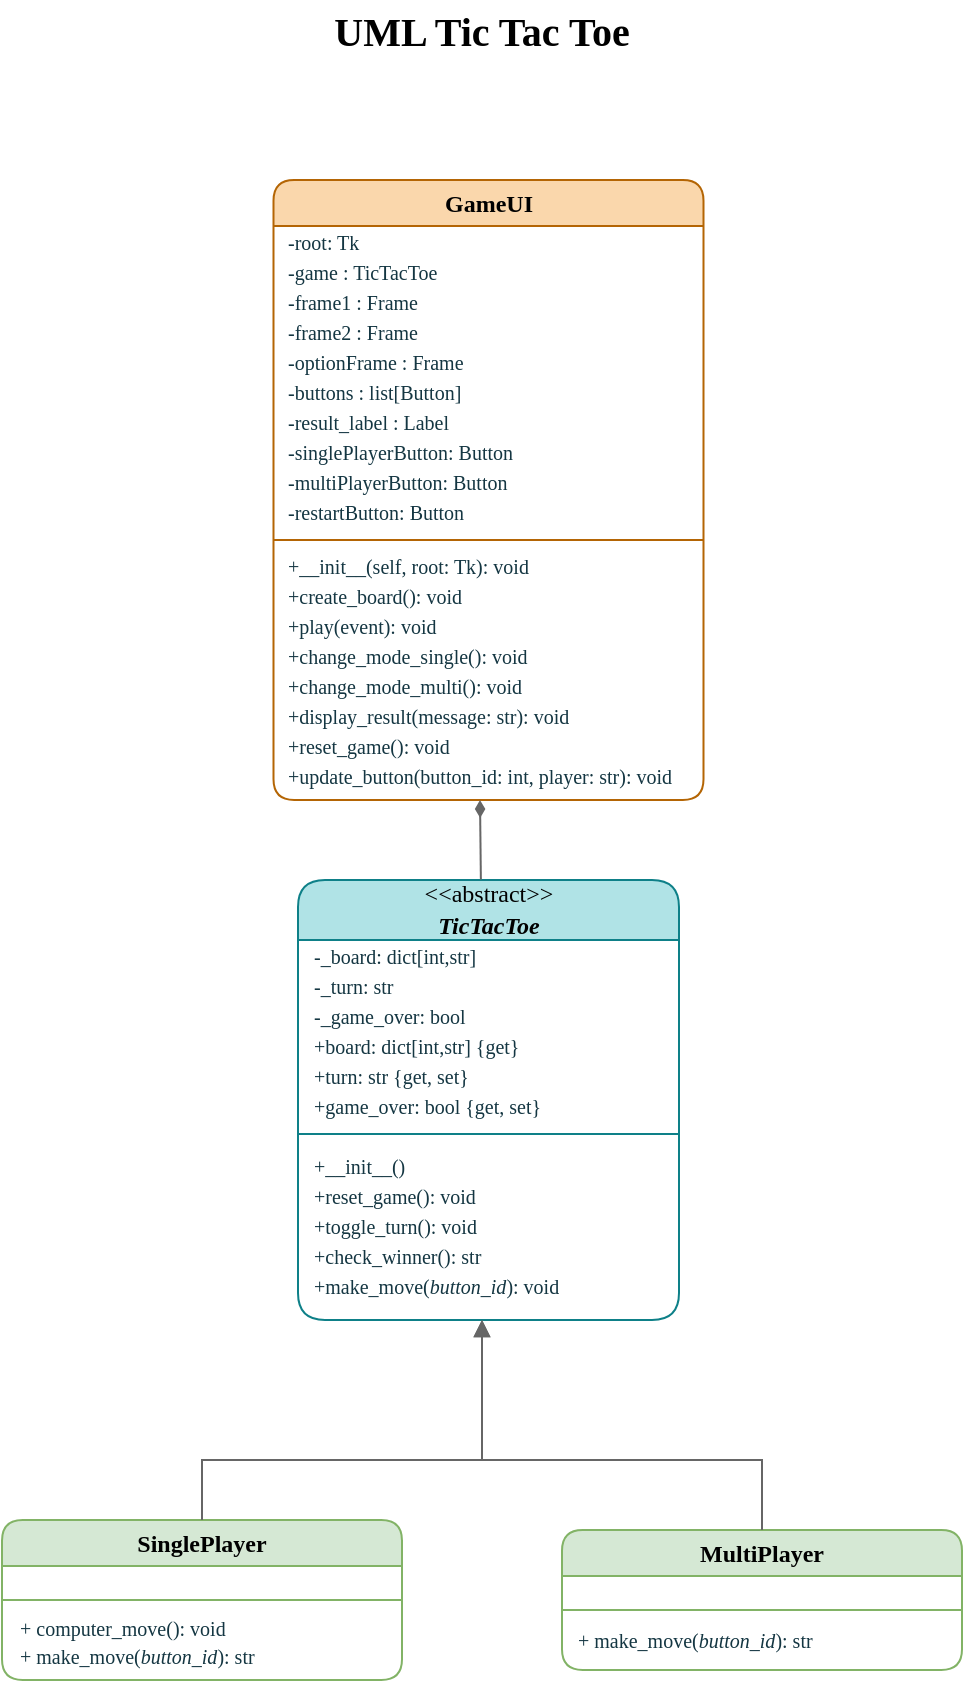 <mxfile version="24.8.4">
  <diagram id="C5RBs43oDa-KdzZeNtuy" name="Page-1">
    <mxGraphModel dx="1017" dy="1277" grid="1" gridSize="10" guides="1" tooltips="1" connect="1" arrows="1" fold="1" page="1" pageScale="1" pageWidth="827" pageHeight="1169" math="0" shadow="0">
      <root>
        <mxCell id="WIyWlLk6GJQsqaUBKTNV-0" />
        <mxCell id="WIyWlLk6GJQsqaUBKTNV-1" parent="WIyWlLk6GJQsqaUBKTNV-0" />
        <mxCell id="yLoTYEVH0sTe2W0TpJp4-2" value="&lt;font face=&quot;Times New Roman&quot;&gt;GameUI&lt;/font&gt;" style="swimlane;whiteSpace=wrap;html=1;hachureGap=4;fontFamily=Architects Daughter;fontSource=https%3A%2F%2Ffonts.googleapis.com%2Fcss%3Ffamily%3DArchitects%2BDaughter;rounded=1;labelBackgroundColor=none;fillColor=#fad7ac;strokeColor=#b46504;" parent="WIyWlLk6GJQsqaUBKTNV-1" vertex="1">
          <mxGeometry x="309.75" y="260" width="215" height="310" as="geometry">
            <mxRectangle x="310" y="60" width="90" height="30" as="alternateBounds" />
          </mxGeometry>
        </mxCell>
        <mxCell id="yLoTYEVH0sTe2W0TpJp4-4" value="&lt;font style=&quot;font-size: 10px;&quot; face=&quot;Times New Roman&quot;&gt;-root: Tk&lt;/font&gt;" style="text;html=1;align=left;verticalAlign=middle;whiteSpace=wrap;rounded=1;fontFamily=Architects Daughter;fontSource=https%3A%2F%2Ffonts.googleapis.com%2Fcss%3Ffamily%3DArchitects%2BDaughter;fontSize=10;labelBackgroundColor=none;fontColor=#143642;" parent="yLoTYEVH0sTe2W0TpJp4-2" vertex="1">
          <mxGeometry x="5" y="23" width="185" height="15" as="geometry" />
        </mxCell>
        <mxCell id="yLoTYEVH0sTe2W0TpJp4-6" value="&lt;font style=&quot;font-size: 10px;&quot; face=&quot;Times New Roman&quot;&gt;-game : TicTacToe&lt;/font&gt;" style="text;html=1;align=left;verticalAlign=middle;whiteSpace=wrap;rounded=1;fontFamily=Architects Daughter;fontSource=https%3A%2F%2Ffonts.googleapis.com%2Fcss%3Ffamily%3DArchitects%2BDaughter;fontSize=10;labelBackgroundColor=none;fontColor=#143642;" parent="yLoTYEVH0sTe2W0TpJp4-2" vertex="1">
          <mxGeometry x="5" y="38" width="185" height="15" as="geometry" />
        </mxCell>
        <mxCell id="yLoTYEVH0sTe2W0TpJp4-7" value="&lt;font style=&quot;font-size: 10px;&quot; face=&quot;Times New Roman&quot;&gt;-frame1 : Frame&lt;/font&gt;" style="text;html=1;align=left;verticalAlign=middle;whiteSpace=wrap;rounded=1;fontFamily=Architects Daughter;fontSource=https%3A%2F%2Ffonts.googleapis.com%2Fcss%3Ffamily%3DArchitects%2BDaughter;fontSize=10;labelBackgroundColor=none;fontColor=#143642;" parent="yLoTYEVH0sTe2W0TpJp4-2" vertex="1">
          <mxGeometry x="5" y="53" width="185" height="15" as="geometry" />
        </mxCell>
        <mxCell id="yLoTYEVH0sTe2W0TpJp4-8" value="&lt;font style=&quot;font-size: 10px;&quot;&gt;-frame2 : Frame&lt;/font&gt;" style="text;html=1;align=left;verticalAlign=middle;whiteSpace=wrap;rounded=1;fontFamily=Times New Roman;fontSize=10;labelBackgroundColor=none;fontColor=#143642;" parent="yLoTYEVH0sTe2W0TpJp4-2" vertex="1">
          <mxGeometry x="5" y="68" width="185" height="15" as="geometry" />
        </mxCell>
        <mxCell id="yLoTYEVH0sTe2W0TpJp4-9" value="&lt;font style=&quot;font-size: 10px;&quot; face=&quot;Times New Roman&quot;&gt;-optionFrame : Frame&lt;/font&gt;" style="text;html=1;align=left;verticalAlign=middle;whiteSpace=wrap;rounded=1;fontFamily=Architects Daughter;fontSource=https%3A%2F%2Ffonts.googleapis.com%2Fcss%3Ffamily%3DArchitects%2BDaughter;fontSize=10;labelBackgroundColor=none;fontColor=#143642;" parent="yLoTYEVH0sTe2W0TpJp4-2" vertex="1">
          <mxGeometry x="5" y="83" width="185" height="15" as="geometry" />
        </mxCell>
        <mxCell id="yLoTYEVH0sTe2W0TpJp4-3" value="" style="endArrow=none;html=1;rounded=1;hachureGap=4;fontFamily=Architects Daughter;fontSource=https%3A%2F%2Ffonts.googleapis.com%2Fcss%3Ffamily%3DArchitects%2BDaughter;exitX=0;exitY=0.5;exitDx=0;exitDy=0;labelBackgroundColor=none;strokeColor=#b46504;fontColor=default;fillColor=#fad7ac;" parent="yLoTYEVH0sTe2W0TpJp4-2" edge="1">
          <mxGeometry width="50" height="50" relative="1" as="geometry">
            <mxPoint y="180" as="sourcePoint" />
            <mxPoint x="215" y="180" as="targetPoint" />
          </mxGeometry>
        </mxCell>
        <mxCell id="yLoTYEVH0sTe2W0TpJp4-10" value="&lt;font style=&quot;font-size: 10px;&quot; face=&quot;Times New Roman&quot;&gt;-buttons : list[Button]&lt;/font&gt;" style="text;html=1;align=left;verticalAlign=middle;whiteSpace=wrap;rounded=1;fontFamily=Architects Daughter;fontSource=https%3A%2F%2Ffonts.googleapis.com%2Fcss%3Ffamily%3DArchitects%2BDaughter;fontSize=10;labelBackgroundColor=none;fontColor=#143642;" parent="yLoTYEVH0sTe2W0TpJp4-2" vertex="1">
          <mxGeometry x="5" y="98" width="185" height="15" as="geometry" />
        </mxCell>
        <mxCell id="yLoTYEVH0sTe2W0TpJp4-11" value="&lt;font style=&quot;font-size: 10px;&quot; face=&quot;Times New Roman&quot;&gt;-result_label : Label&lt;/font&gt;" style="text;html=1;align=left;verticalAlign=middle;whiteSpace=wrap;rounded=1;fontFamily=Architects Daughter;fontSource=https%3A%2F%2Ffonts.googleapis.com%2Fcss%3Ffamily%3DArchitects%2BDaughter;fontSize=10;labelBackgroundColor=none;fontColor=#143642;" parent="yLoTYEVH0sTe2W0TpJp4-2" vertex="1">
          <mxGeometry x="5" y="113" width="185" height="15" as="geometry" />
        </mxCell>
        <mxCell id="yLoTYEVH0sTe2W0TpJp4-13" value="&lt;font style=&quot;font-size: 10px;&quot; face=&quot;Times New Roman&quot;&gt;+__init__(self, root: Tk): void&lt;/font&gt;" style="text;html=1;align=left;verticalAlign=middle;whiteSpace=wrap;rounded=1;fontFamily=Architects Daughter;fontSource=https%3A%2F%2Ffonts.googleapis.com%2Fcss%3Ffamily%3DArchitects%2BDaughter;fontSize=10;labelBackgroundColor=none;fontColor=#143642;" parent="yLoTYEVH0sTe2W0TpJp4-2" vertex="1">
          <mxGeometry x="5" y="185" width="185" height="15" as="geometry" />
        </mxCell>
        <mxCell id="yLoTYEVH0sTe2W0TpJp4-14" value="&lt;font style=&quot;font-size: 10px;&quot; face=&quot;Times New Roman&quot;&gt;+create_board(): void&lt;/font&gt;" style="text;html=1;align=left;verticalAlign=middle;whiteSpace=wrap;rounded=1;fontFamily=Architects Daughter;fontSource=https%3A%2F%2Ffonts.googleapis.com%2Fcss%3Ffamily%3DArchitects%2BDaughter;fontSize=10;labelBackgroundColor=none;fontColor=#143642;" parent="yLoTYEVH0sTe2W0TpJp4-2" vertex="1">
          <mxGeometry x="5" y="200" width="200" height="15" as="geometry" />
        </mxCell>
        <mxCell id="yLoTYEVH0sTe2W0TpJp4-15" value="&lt;font face=&quot;Times New Roman&quot;&gt;+play(event): void&lt;/font&gt;" style="text;html=1;align=left;verticalAlign=middle;whiteSpace=wrap;rounded=1;fontFamily=Architects Daughter;fontSource=https%3A%2F%2Ffonts.googleapis.com%2Fcss%3Ffamily%3DArchitects%2BDaughter;fontSize=10;labelBackgroundColor=none;fontColor=#143642;" parent="yLoTYEVH0sTe2W0TpJp4-2" vertex="1">
          <mxGeometry x="5" y="215" width="200" height="15" as="geometry" />
        </mxCell>
        <mxCell id="yLoTYEVH0sTe2W0TpJp4-16" value="&lt;font style=&quot;font-size: 10px;&quot;&gt;+change_mode_single(): void&lt;/font&gt;" style="text;html=1;align=left;verticalAlign=middle;whiteSpace=wrap;rounded=1;fontFamily=Times New Roman;fontSize=10;labelBackgroundColor=none;fontColor=#143642;" parent="yLoTYEVH0sTe2W0TpJp4-2" vertex="1">
          <mxGeometry x="5" y="230" width="200" height="15" as="geometry" />
        </mxCell>
        <mxCell id="yLoTYEVH0sTe2W0TpJp4-17" value="&lt;font style=&quot;font-size: 10px;&quot; face=&quot;Times New Roman&quot;&gt;+change_mode_multi(): void&lt;/font&gt;" style="text;html=1;align=left;verticalAlign=middle;whiteSpace=wrap;rounded=1;fontFamily=Architects Daughter;fontSource=https%3A%2F%2Ffonts.googleapis.com%2Fcss%3Ffamily%3DArchitects%2BDaughter;fontSize=10;labelBackgroundColor=none;fontColor=#143642;" parent="yLoTYEVH0sTe2W0TpJp4-2" vertex="1">
          <mxGeometry x="5" y="245" width="200" height="15" as="geometry" />
        </mxCell>
        <mxCell id="yLoTYEVH0sTe2W0TpJp4-18" value="&lt;font face=&quot;Times New Roman&quot;&gt;+display_result(message: str): void&lt;/font&gt;" style="text;html=1;align=left;verticalAlign=middle;whiteSpace=wrap;rounded=1;fontFamily=Architects Daughter;fontSource=https%3A%2F%2Ffonts.googleapis.com%2Fcss%3Ffamily%3DArchitects%2BDaughter;fontSize=10;labelBackgroundColor=none;fontColor=#143642;" parent="yLoTYEVH0sTe2W0TpJp4-2" vertex="1">
          <mxGeometry x="5" y="260" width="200" height="15" as="geometry" />
        </mxCell>
        <mxCell id="yLoTYEVH0sTe2W0TpJp4-19" value="&lt;font style=&quot;font-size: 10px;&quot; face=&quot;Times New Roman&quot;&gt;+reset_game(): void&lt;/font&gt;" style="text;html=1;align=left;verticalAlign=middle;whiteSpace=wrap;rounded=1;fontFamily=Architects Daughter;fontSource=https%3A%2F%2Ffonts.googleapis.com%2Fcss%3Ffamily%3DArchitects%2BDaughter;fontSize=10;labelBackgroundColor=none;fontColor=#143642;" parent="yLoTYEVH0sTe2W0TpJp4-2" vertex="1">
          <mxGeometry x="5" y="275" width="200" height="15" as="geometry" />
        </mxCell>
        <mxCell id="yLoTYEVH0sTe2W0TpJp4-20" value="&lt;font style=&quot;font-size: 10px;&quot; face=&quot;Times New Roman&quot;&gt;+update_button(button_id: int, player: str): void&lt;/font&gt;" style="text;html=1;align=left;verticalAlign=middle;whiteSpace=wrap;rounded=1;fontFamily=Architects Daughter;fontSource=https%3A%2F%2Ffonts.googleapis.com%2Fcss%3Ffamily%3DArchitects%2BDaughter;fontSize=10;labelBackgroundColor=none;fontColor=#143642;" parent="yLoTYEVH0sTe2W0TpJp4-2" vertex="1">
          <mxGeometry x="5" y="290" width="200" height="15" as="geometry" />
        </mxCell>
        <mxCell id="qJJ_jbd9QOS4TfP3q5ES-0" value="&lt;font style=&quot;font-size: 10px;&quot; face=&quot;Times New Roman&quot;&gt;-restartButton: Button&lt;/font&gt;" style="text;html=1;align=left;verticalAlign=middle;whiteSpace=wrap;rounded=1;fontFamily=Architects Daughter;fontSource=https%3A%2F%2Ffonts.googleapis.com%2Fcss%3Ffamily%3DArchitects%2BDaughter;fontSize=10;labelBackgroundColor=none;fontColor=#143642;" vertex="1" parent="yLoTYEVH0sTe2W0TpJp4-2">
          <mxGeometry x="5" y="158" width="185" height="15" as="geometry" />
        </mxCell>
        <mxCell id="qJJ_jbd9QOS4TfP3q5ES-1" value="&lt;font style=&quot;font-size: 10px;&quot; face=&quot;Times New Roman&quot;&gt;-multiPlayerButton: Button&lt;/font&gt;" style="text;html=1;align=left;verticalAlign=middle;whiteSpace=wrap;rounded=1;fontFamily=Architects Daughter;fontSource=https%3A%2F%2Ffonts.googleapis.com%2Fcss%3Ffamily%3DArchitects%2BDaughter;fontSize=10;labelBackgroundColor=none;fontColor=#143642;" vertex="1" parent="yLoTYEVH0sTe2W0TpJp4-2">
          <mxGeometry x="5" y="143" width="185" height="15" as="geometry" />
        </mxCell>
        <mxCell id="qJJ_jbd9QOS4TfP3q5ES-2" value="&lt;font style=&quot;font-size: 10px;&quot; face=&quot;Times New Roman&quot;&gt;-singlePlayerButton: Button&lt;/font&gt;" style="text;html=1;align=left;verticalAlign=middle;whiteSpace=wrap;rounded=1;fontFamily=Architects Daughter;fontSource=https%3A%2F%2Ffonts.googleapis.com%2Fcss%3Ffamily%3DArchitects%2BDaughter;fontSize=10;labelBackgroundColor=none;fontColor=#143642;" vertex="1" parent="yLoTYEVH0sTe2W0TpJp4-2">
          <mxGeometry x="5" y="128" width="185" height="15" as="geometry" />
        </mxCell>
        <mxCell id="yLoTYEVH0sTe2W0TpJp4-21" value="&lt;font style=&quot;font-weight: normal;&quot; face=&quot;Times New Roman&quot;&gt;&amp;lt;&amp;lt;abstract&amp;gt;&amp;gt;&lt;/font&gt;&lt;div&gt;&lt;font face=&quot;Times New Roman&quot;&gt;&lt;i&gt;TicTacToe&lt;/i&gt;&lt;/font&gt;&lt;/div&gt;" style="swimlane;whiteSpace=wrap;html=1;hachureGap=4;fontFamily=Architects Daughter;fontSource=https%3A%2F%2Ffonts.googleapis.com%2Fcss%3Ffamily%3DArchitects%2BDaughter;startSize=30;rounded=1;labelBackgroundColor=none;fillColor=#b0e3e6;strokeColor=#0e8088;" parent="WIyWlLk6GJQsqaUBKTNV-1" vertex="1">
          <mxGeometry x="322" y="610" width="190.5" height="220" as="geometry">
            <mxRectangle x="304" y="390" width="100" height="40" as="alternateBounds" />
          </mxGeometry>
        </mxCell>
        <mxCell id="yLoTYEVH0sTe2W0TpJp4-22" value="&lt;font style=&quot;font-size: 10px;&quot; face=&quot;Times New Roman&quot;&gt;-_board: dict[int,str]&lt;/font&gt;" style="text;html=1;align=left;verticalAlign=middle;whiteSpace=wrap;rounded=1;fontFamily=Architects Daughter;fontSource=https%3A%2F%2Ffonts.googleapis.com%2Fcss%3Ffamily%3DArchitects%2BDaughter;fontSize=10;labelBackgroundColor=none;fontColor=#143642;" parent="yLoTYEVH0sTe2W0TpJp4-21" vertex="1">
          <mxGeometry x="6" y="30" width="185" height="15" as="geometry" />
        </mxCell>
        <mxCell id="yLoTYEVH0sTe2W0TpJp4-23" value="&lt;font style=&quot;font-size: 10px;&quot; face=&quot;Times New Roman&quot;&gt;-_turn: str&lt;/font&gt;" style="text;html=1;align=left;verticalAlign=middle;whiteSpace=wrap;rounded=1;fontFamily=Architects Daughter;fontSource=https%3A%2F%2Ffonts.googleapis.com%2Fcss%3Ffamily%3DArchitects%2BDaughter;fontSize=10;labelBackgroundColor=none;fontColor=#143642;" parent="yLoTYEVH0sTe2W0TpJp4-21" vertex="1">
          <mxGeometry x="6" y="45" width="185" height="15" as="geometry" />
        </mxCell>
        <mxCell id="yLoTYEVH0sTe2W0TpJp4-24" value="&lt;font style=&quot;font-size: 10px;&quot; face=&quot;Times New Roman&quot;&gt;-_game_over: bool&lt;/font&gt;" style="text;html=1;align=left;verticalAlign=middle;whiteSpace=wrap;rounded=1;fontFamily=Architects Daughter;fontSource=https%3A%2F%2Ffonts.googleapis.com%2Fcss%3Ffamily%3DArchitects%2BDaughter;fontSize=10;labelBackgroundColor=none;fontColor=#143642;" parent="yLoTYEVH0sTe2W0TpJp4-21" vertex="1">
          <mxGeometry x="6" y="60" width="185" height="15" as="geometry" />
        </mxCell>
        <mxCell id="yLoTYEVH0sTe2W0TpJp4-28" value="" style="endArrow=none;html=1;rounded=1;hachureGap=4;fontFamily=Architects Daughter;fontSource=https%3A%2F%2Ffonts.googleapis.com%2Fcss%3Ffamily%3DArchitects%2BDaughter;labelBackgroundColor=none;strokeColor=#0e8088;fontColor=default;fillColor=#b0e3e6;" parent="yLoTYEVH0sTe2W0TpJp4-21" edge="1">
          <mxGeometry width="50" height="50" relative="1" as="geometry">
            <mxPoint x="-0.5" y="127" as="sourcePoint" />
            <mxPoint x="190.5" y="127" as="targetPoint" />
          </mxGeometry>
        </mxCell>
        <mxCell id="yLoTYEVH0sTe2W0TpJp4-30" value="&lt;font style=&quot;font-size: 10px;&quot; face=&quot;Times New Roman&quot;&gt;+reset_game(): void&lt;/font&gt;" style="text;html=1;align=left;verticalAlign=middle;whiteSpace=wrap;rounded=1;fontFamily=Architects Daughter;fontSource=https%3A%2F%2Ffonts.googleapis.com%2Fcss%3Ffamily%3DArchitects%2BDaughter;fontSize=10;labelBackgroundColor=none;fontColor=#143642;" parent="yLoTYEVH0sTe2W0TpJp4-21" vertex="1">
          <mxGeometry x="6" y="150" width="200" height="15" as="geometry" />
        </mxCell>
        <mxCell id="yLoTYEVH0sTe2W0TpJp4-31" value="&lt;font face=&quot;Times New Roman&quot;&gt;+toggle_turn(): void&lt;/font&gt;" style="text;html=1;align=left;verticalAlign=middle;whiteSpace=wrap;rounded=1;fontFamily=Architects Daughter;fontSource=https%3A%2F%2Ffonts.googleapis.com%2Fcss%3Ffamily%3DArchitects%2BDaughter;fontSize=10;labelBackgroundColor=none;fontColor=#143642;" parent="yLoTYEVH0sTe2W0TpJp4-21" vertex="1">
          <mxGeometry x="6" y="165" width="200" height="15" as="geometry" />
        </mxCell>
        <mxCell id="yLoTYEVH0sTe2W0TpJp4-32" value="&lt;font style=&quot;font-size: 10px;&quot;&gt;+check_winner(): str&lt;/font&gt;" style="text;html=1;align=left;verticalAlign=middle;whiteSpace=wrap;rounded=1;fontFamily=Times New Roman;fontSize=10;labelBackgroundColor=none;fontColor=#143642;" parent="yLoTYEVH0sTe2W0TpJp4-21" vertex="1">
          <mxGeometry x="6" y="180" width="200" height="15" as="geometry" />
        </mxCell>
        <mxCell id="yLoTYEVH0sTe2W0TpJp4-33" value="&lt;font style=&quot;font-size: 10px;&quot; face=&quot;Times New Roman&quot;&gt;+make_move(&lt;i&gt;button_id&lt;/i&gt;): void&lt;/font&gt;" style="text;html=1;align=left;verticalAlign=middle;whiteSpace=wrap;rounded=1;fontFamily=Architects Daughter;fontSource=https%3A%2F%2Ffonts.googleapis.com%2Fcss%3Ffamily%3DArchitects%2BDaughter;fontSize=10;labelBackgroundColor=none;fontColor=#143642;" parent="yLoTYEVH0sTe2W0TpJp4-21" vertex="1">
          <mxGeometry x="6" y="195" width="200" height="15" as="geometry" />
        </mxCell>
        <mxCell id="qJJ_jbd9QOS4TfP3q5ES-3" value="&lt;font style=&quot;font-size: 10px;&quot;&gt;+__init__()&lt;/font&gt;" style="text;html=1;align=left;verticalAlign=middle;whiteSpace=wrap;rounded=1;fontFamily=Times New Roman;fontSize=10;labelBackgroundColor=none;fontColor=#143642;" vertex="1" parent="yLoTYEVH0sTe2W0TpJp4-21">
          <mxGeometry x="6" y="135" width="200" height="15" as="geometry" />
        </mxCell>
        <mxCell id="qJJ_jbd9QOS4TfP3q5ES-6" value="&lt;font style=&quot;font-size: 10px;&quot; face=&quot;Times New Roman&quot;&gt;+board: dict[int,str] {get}&lt;/font&gt;" style="text;html=1;align=left;verticalAlign=middle;whiteSpace=wrap;rounded=1;fontFamily=Architects Daughter;fontSource=https%3A%2F%2Ffonts.googleapis.com%2Fcss%3Ffamily%3DArchitects%2BDaughter;fontSize=10;labelBackgroundColor=none;fontColor=#143642;" vertex="1" parent="yLoTYEVH0sTe2W0TpJp4-21">
          <mxGeometry x="6" y="75" width="185" height="15" as="geometry" />
        </mxCell>
        <mxCell id="qJJ_jbd9QOS4TfP3q5ES-7" value="&lt;font style=&quot;font-size: 10px;&quot; face=&quot;Times New Roman&quot;&gt;+turn: str {get, set}&lt;/font&gt;" style="text;html=1;align=left;verticalAlign=middle;whiteSpace=wrap;rounded=1;fontFamily=Architects Daughter;fontSource=https%3A%2F%2Ffonts.googleapis.com%2Fcss%3Ffamily%3DArchitects%2BDaughter;fontSize=10;labelBackgroundColor=none;fontColor=#143642;" vertex="1" parent="yLoTYEVH0sTe2W0TpJp4-21">
          <mxGeometry x="6" y="90" width="185" height="15" as="geometry" />
        </mxCell>
        <mxCell id="qJJ_jbd9QOS4TfP3q5ES-8" value="&lt;font style=&quot;font-size: 10px;&quot; face=&quot;Times New Roman&quot;&gt;+game_over: bool {get, set}&lt;/font&gt;" style="text;html=1;align=left;verticalAlign=middle;whiteSpace=wrap;rounded=1;fontFamily=Architects Daughter;fontSource=https%3A%2F%2Ffonts.googleapis.com%2Fcss%3Ffamily%3DArchitects%2BDaughter;fontSize=10;labelBackgroundColor=none;fontColor=#143642;" vertex="1" parent="yLoTYEVH0sTe2W0TpJp4-21">
          <mxGeometry x="6" y="105" width="185" height="15" as="geometry" />
        </mxCell>
        <mxCell id="yLoTYEVH0sTe2W0TpJp4-34" value="&lt;font face=&quot;Times New Roman&quot;&gt;SinglePlayer&lt;/font&gt;" style="swimlane;whiteSpace=wrap;html=1;hachureGap=4;fontFamily=Architects Daughter;fontSource=https%3A%2F%2Ffonts.googleapis.com%2Fcss%3Ffamily%3DArchitects%2BDaughter;rounded=1;labelBackgroundColor=none;fillColor=#d5e8d4;strokeColor=#82b366;" parent="WIyWlLk6GJQsqaUBKTNV-1" vertex="1">
          <mxGeometry x="174" y="930" width="200" height="80" as="geometry" />
        </mxCell>
        <mxCell id="yLoTYEVH0sTe2W0TpJp4-37" value="" style="endArrow=none;html=1;rounded=1;hachureGap=4;fontFamily=Architects Daughter;fontSource=https%3A%2F%2Ffonts.googleapis.com%2Fcss%3Ffamily%3DArchitects%2BDaughter;labelBackgroundColor=none;strokeColor=#82b366;fontColor=default;fillColor=#d5e8d4;" parent="yLoTYEVH0sTe2W0TpJp4-34" edge="1">
          <mxGeometry width="50" height="50" relative="1" as="geometry">
            <mxPoint y="40" as="sourcePoint" />
            <mxPoint x="200" y="40" as="targetPoint" />
          </mxGeometry>
        </mxCell>
        <mxCell id="yLoTYEVH0sTe2W0TpJp4-39" value="&lt;font style=&quot;font-size: 10px;&quot;&gt;+ computer_move(): void&lt;/font&gt;" style="text;html=1;align=left;verticalAlign=middle;whiteSpace=wrap;rounded=1;fontFamily=Times New Roman;fontSize=10;labelBackgroundColor=none;fontColor=#143642;" parent="yLoTYEVH0sTe2W0TpJp4-34" vertex="1">
          <mxGeometry x="7" y="46" width="183" height="15" as="geometry" />
        </mxCell>
        <mxCell id="yLoTYEVH0sTe2W0TpJp4-40" value="&lt;font style=&quot;font-size: 10px;&quot; face=&quot;Times New Roman&quot;&gt;+ make_move(&lt;i&gt;button_id&lt;/i&gt;): str&lt;/font&gt;" style="text;html=1;align=left;verticalAlign=middle;whiteSpace=wrap;rounded=1;fontFamily=Architects Daughter;fontSource=https%3A%2F%2Ffonts.googleapis.com%2Fcss%3Ffamily%3DArchitects%2BDaughter;fontSize=10;labelBackgroundColor=none;fontColor=#143642;" parent="yLoTYEVH0sTe2W0TpJp4-34" vertex="1">
          <mxGeometry x="7" y="60" width="183" height="16" as="geometry" />
        </mxCell>
        <mxCell id="yLoTYEVH0sTe2W0TpJp4-35" value="&lt;font face=&quot;Times New Roman&quot;&gt;MultiPlayer&lt;/font&gt;" style="swimlane;whiteSpace=wrap;html=1;hachureGap=4;fontFamily=Architects Daughter;fontSource=https%3A%2F%2Ffonts.googleapis.com%2Fcss%3Ffamily%3DArchitects%2BDaughter;rounded=1;labelBackgroundColor=none;fillColor=#d5e8d4;strokeColor=#82b366;" parent="WIyWlLk6GJQsqaUBKTNV-1" vertex="1">
          <mxGeometry x="454" y="935" width="200" height="70" as="geometry" />
        </mxCell>
        <mxCell id="yLoTYEVH0sTe2W0TpJp4-38" value="" style="endArrow=none;html=1;rounded=1;hachureGap=4;fontFamily=Architects Daughter;fontSource=https%3A%2F%2Ffonts.googleapis.com%2Fcss%3Ffamily%3DArchitects%2BDaughter;labelBackgroundColor=none;strokeColor=#82b366;fontColor=default;fillColor=#d5e8d4;" parent="yLoTYEVH0sTe2W0TpJp4-35" edge="1">
          <mxGeometry width="50" height="50" relative="1" as="geometry">
            <mxPoint y="40" as="sourcePoint" />
            <mxPoint x="200" y="40" as="targetPoint" />
          </mxGeometry>
        </mxCell>
        <mxCell id="yLoTYEVH0sTe2W0TpJp4-41" value="&lt;font style=&quot;font-size: 10px;&quot; face=&quot;Times New Roman&quot;&gt;+ make_move(&lt;i&gt;button_id&lt;/i&gt;): str&lt;/font&gt;" style="text;html=1;align=left;verticalAlign=middle;whiteSpace=wrap;rounded=1;fontFamily=Architects Daughter;fontSource=https%3A%2F%2Ffonts.googleapis.com%2Fcss%3Ffamily%3DArchitects%2BDaughter;fontSize=10;labelBackgroundColor=none;fontColor=#143642;" parent="yLoTYEVH0sTe2W0TpJp4-35" vertex="1">
          <mxGeometry x="6" y="47" width="183" height="16" as="geometry" />
        </mxCell>
        <mxCell id="yLoTYEVH0sTe2W0TpJp4-43" value="" style="endArrow=block;endFill=1;html=1;edgeStyle=orthogonalEdgeStyle;align=left;verticalAlign=top;rounded=0;hachureGap=4;strokeColor=#666666;fontFamily=Architects Daughter;fontSource=https%3A%2F%2Ffonts.googleapis.com%2Fcss%3Ffamily%3DArchitects%2BDaughter;fontColor=#143642;fillColor=#f5f5f5;" parent="WIyWlLk6GJQsqaUBKTNV-1" edge="1">
          <mxGeometry x="-1" relative="1" as="geometry">
            <mxPoint x="274" y="930" as="sourcePoint" />
            <mxPoint x="414" y="830" as="targetPoint" />
            <Array as="points">
              <mxPoint x="274" y="900" />
              <mxPoint x="414" y="900" />
            </Array>
          </mxGeometry>
        </mxCell>
        <mxCell id="yLoTYEVH0sTe2W0TpJp4-45" value="" style="endArrow=block;endFill=1;html=1;edgeStyle=orthogonalEdgeStyle;align=left;verticalAlign=top;rounded=0;hachureGap=4;fontFamily=Architects Daughter;fontSource=https%3A%2F%2Ffonts.googleapis.com%2Fcss%3Ffamily%3DArchitects%2BDaughter;fontColor=#143642;exitX=0.5;exitY=0;exitDx=0;exitDy=0;fillColor=#f5f5f5;strokeColor=#666666;" parent="WIyWlLk6GJQsqaUBKTNV-1" edge="1">
          <mxGeometry x="-1" relative="1" as="geometry">
            <mxPoint x="554" y="935" as="sourcePoint" />
            <mxPoint x="414" y="830" as="targetPoint" />
            <Array as="points">
              <mxPoint x="554" y="900" />
              <mxPoint x="414" y="900" />
            </Array>
          </mxGeometry>
        </mxCell>
        <mxCell id="yLoTYEVH0sTe2W0TpJp4-47" value="" style="html=1;verticalAlign=bottom;endArrow=diamondThin;curved=0;rounded=0;hachureGap=4;strokeColor=#666666;fontFamily=Architects Daughter;fontSource=https%3A%2F%2Ffonts.googleapis.com%2Fcss%3Ffamily%3DArchitects%2BDaughter;fontColor=#143642;fillColor=#f5f5f5;exitX=0.48;exitY=-0.001;exitDx=0;exitDy=0;endFill=1;exitPerimeter=0;" parent="WIyWlLk6GJQsqaUBKTNV-1" source="yLoTYEVH0sTe2W0TpJp4-21" edge="1">
          <mxGeometry width="80" relative="1" as="geometry">
            <mxPoint x="504" y="900" as="sourcePoint" />
            <mxPoint x="413" y="570" as="targetPoint" />
            <Array as="points" />
          </mxGeometry>
        </mxCell>
        <mxCell id="qJJ_jbd9QOS4TfP3q5ES-9" value="&lt;font style=&quot;font-size: 20px;&quot; face=&quot;Times New Roman&quot;&gt;&lt;b&gt;UML Tic Tac Toe&lt;/b&gt;&lt;/font&gt;" style="text;html=1;align=center;verticalAlign=middle;whiteSpace=wrap;rounded=0;fontFamily=Architects Daughter;fontSource=https%3A%2F%2Ffonts.googleapis.com%2Fcss%3Ffamily%3DArchitects%2BDaughter;" vertex="1" parent="WIyWlLk6GJQsqaUBKTNV-1">
          <mxGeometry x="324" y="170" width="180" height="30" as="geometry" />
        </mxCell>
      </root>
    </mxGraphModel>
  </diagram>
</mxfile>
